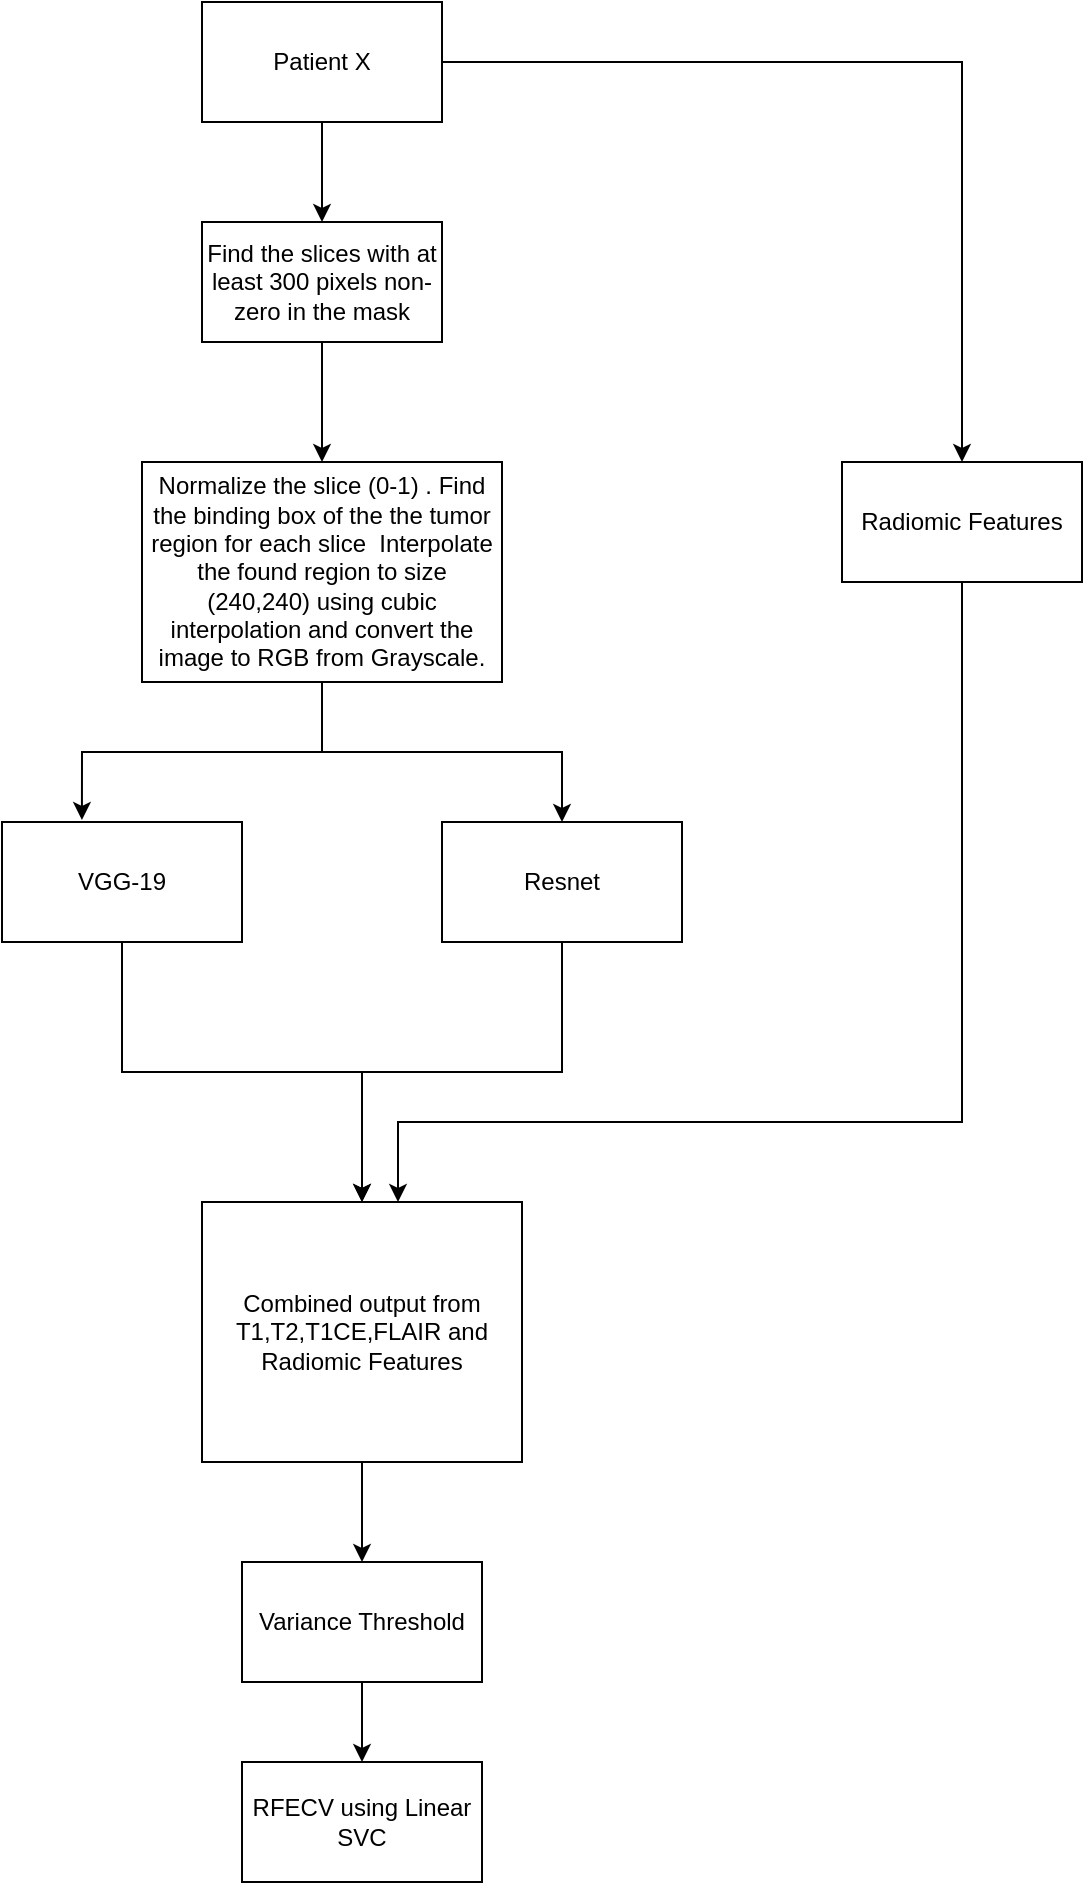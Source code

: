 <mxfile version="17.4.6" type="github"><diagram id="7N2MfnOn-2yxdns9wI56" name="Page-1"><mxGraphModel dx="1422" dy="724" grid="1" gridSize="10" guides="1" tooltips="1" connect="1" arrows="1" fold="1" page="1" pageScale="1" pageWidth="850" pageHeight="1100" math="0" shadow="0"><root><mxCell id="0"/><mxCell id="1" parent="0"/><mxCell id="r66n13LJ5zShMCS8Oxnb-13" style="edgeStyle=orthogonalEdgeStyle;rounded=0;orthogonalLoop=1;jettySize=auto;html=1;" edge="1" parent="1" source="r66n13LJ5zShMCS8Oxnb-1" target="r66n13LJ5zShMCS8Oxnb-2"><mxGeometry relative="1" as="geometry"/></mxCell><mxCell id="r66n13LJ5zShMCS8Oxnb-14" style="edgeStyle=orthogonalEdgeStyle;rounded=0;orthogonalLoop=1;jettySize=auto;html=1;" edge="1" parent="1" source="r66n13LJ5zShMCS8Oxnb-1" target="r66n13LJ5zShMCS8Oxnb-9"><mxGeometry relative="1" as="geometry"/></mxCell><mxCell id="r66n13LJ5zShMCS8Oxnb-1" value="Patient X" style="rounded=0;whiteSpace=wrap;html=1;" vertex="1" parent="1"><mxGeometry x="330" y="70" width="120" height="60" as="geometry"/></mxCell><mxCell id="r66n13LJ5zShMCS8Oxnb-15" style="edgeStyle=orthogonalEdgeStyle;rounded=0;orthogonalLoop=1;jettySize=auto;html=1;entryX=0.5;entryY=0;entryDx=0;entryDy=0;" edge="1" parent="1" source="r66n13LJ5zShMCS8Oxnb-2" target="r66n13LJ5zShMCS8Oxnb-5"><mxGeometry relative="1" as="geometry"/></mxCell><mxCell id="r66n13LJ5zShMCS8Oxnb-2" value="Find the slices with at least 300 pixels non-zero in the mask" style="rounded=0;whiteSpace=wrap;html=1;" vertex="1" parent="1"><mxGeometry x="330" y="180" width="120" height="60" as="geometry"/></mxCell><mxCell id="r66n13LJ5zShMCS8Oxnb-16" style="edgeStyle=orthogonalEdgeStyle;rounded=0;orthogonalLoop=1;jettySize=auto;html=1;entryX=0.333;entryY=-0.017;entryDx=0;entryDy=0;entryPerimeter=0;" edge="1" parent="1" source="r66n13LJ5zShMCS8Oxnb-5" target="r66n13LJ5zShMCS8Oxnb-7"><mxGeometry relative="1" as="geometry"><mxPoint x="270" y="470" as="targetPoint"/></mxGeometry></mxCell><mxCell id="r66n13LJ5zShMCS8Oxnb-17" style="edgeStyle=orthogonalEdgeStyle;rounded=0;orthogonalLoop=1;jettySize=auto;html=1;entryX=0.5;entryY=0;entryDx=0;entryDy=0;" edge="1" parent="1" source="r66n13LJ5zShMCS8Oxnb-5" target="r66n13LJ5zShMCS8Oxnb-8"><mxGeometry relative="1" as="geometry"/></mxCell><mxCell id="r66n13LJ5zShMCS8Oxnb-5" value="Normalize the slice (0-1) . Find the binding box of the the tumor region for each slice&amp;nbsp; Interpolate the found region to size (240,240) using cubic interpolation and convert the image to RGB from Grayscale." style="rounded=0;whiteSpace=wrap;html=1;" vertex="1" parent="1"><mxGeometry x="300" y="300" width="180" height="110" as="geometry"/></mxCell><mxCell id="r66n13LJ5zShMCS8Oxnb-18" style="edgeStyle=orthogonalEdgeStyle;rounded=0;orthogonalLoop=1;jettySize=auto;html=1;" edge="1" parent="1" source="r66n13LJ5zShMCS8Oxnb-7" target="r66n13LJ5zShMCS8Oxnb-10"><mxGeometry relative="1" as="geometry"/></mxCell><mxCell id="r66n13LJ5zShMCS8Oxnb-7" value="VGG-19" style="rounded=0;whiteSpace=wrap;html=1;" vertex="1" parent="1"><mxGeometry x="230" y="480" width="120" height="60" as="geometry"/></mxCell><mxCell id="r66n13LJ5zShMCS8Oxnb-19" style="edgeStyle=orthogonalEdgeStyle;rounded=0;orthogonalLoop=1;jettySize=auto;html=1;entryX=0.5;entryY=0;entryDx=0;entryDy=0;" edge="1" parent="1" source="r66n13LJ5zShMCS8Oxnb-8" target="r66n13LJ5zShMCS8Oxnb-10"><mxGeometry relative="1" as="geometry"/></mxCell><mxCell id="r66n13LJ5zShMCS8Oxnb-8" value="Resnet" style="rounded=0;whiteSpace=wrap;html=1;" vertex="1" parent="1"><mxGeometry x="450" y="480" width="120" height="60" as="geometry"/></mxCell><mxCell id="r66n13LJ5zShMCS8Oxnb-20" style="edgeStyle=orthogonalEdgeStyle;rounded=0;orthogonalLoop=1;jettySize=auto;html=1;" edge="1" parent="1" source="r66n13LJ5zShMCS8Oxnb-9" target="r66n13LJ5zShMCS8Oxnb-10"><mxGeometry relative="1" as="geometry"><mxPoint x="410" y="630" as="targetPoint"/><Array as="points"><mxPoint x="710" y="630"/><mxPoint x="428" y="630"/></Array></mxGeometry></mxCell><mxCell id="r66n13LJ5zShMCS8Oxnb-9" value="Radiomic Features" style="rounded=0;whiteSpace=wrap;html=1;" vertex="1" parent="1"><mxGeometry x="650" y="300" width="120" height="60" as="geometry"/></mxCell><mxCell id="r66n13LJ5zShMCS8Oxnb-21" style="edgeStyle=orthogonalEdgeStyle;rounded=0;orthogonalLoop=1;jettySize=auto;html=1;" edge="1" parent="1" source="r66n13LJ5zShMCS8Oxnb-10" target="r66n13LJ5zShMCS8Oxnb-11"><mxGeometry relative="1" as="geometry"/></mxCell><mxCell id="r66n13LJ5zShMCS8Oxnb-10" value="Combined output from T1,T2,T1CE,FLAIR and Radiomic Features" style="rounded=0;whiteSpace=wrap;html=1;" vertex="1" parent="1"><mxGeometry x="330" y="670" width="160" height="130" as="geometry"/></mxCell><mxCell id="r66n13LJ5zShMCS8Oxnb-22" style="edgeStyle=orthogonalEdgeStyle;rounded=0;orthogonalLoop=1;jettySize=auto;html=1;" edge="1" parent="1" source="r66n13LJ5zShMCS8Oxnb-11" target="r66n13LJ5zShMCS8Oxnb-12"><mxGeometry relative="1" as="geometry"/></mxCell><mxCell id="r66n13LJ5zShMCS8Oxnb-11" value="Variance Threshold" style="rounded=0;whiteSpace=wrap;html=1;" vertex="1" parent="1"><mxGeometry x="350" y="850" width="120" height="60" as="geometry"/></mxCell><mxCell id="r66n13LJ5zShMCS8Oxnb-12" value="RFECV using Linear SVC" style="rounded=0;whiteSpace=wrap;html=1;" vertex="1" parent="1"><mxGeometry x="350" y="950" width="120" height="60" as="geometry"/></mxCell></root></mxGraphModel></diagram></mxfile>